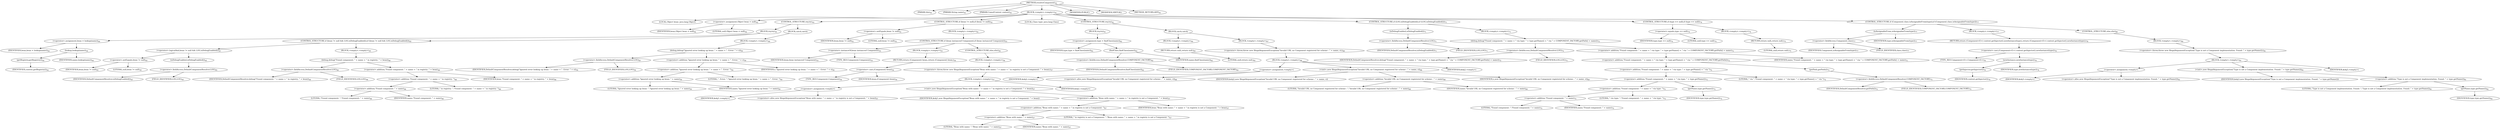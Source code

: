 digraph "resolveComponent" {  
"25" [label = <(METHOD,resolveComponent)<SUB>41</SUB>> ]
"26" [label = <(PARAM,this)<SUB>41</SUB>> ]
"27" [label = <(PARAM,String name)<SUB>41</SUB>> ]
"28" [label = <(PARAM,CamelContext context)<SUB>41</SUB>> ]
"29" [label = <(BLOCK,&lt;empty&gt;,&lt;empty&gt;)<SUB>41</SUB>> ]
"30" [label = <(LOCAL,Object bean: java.lang.Object)> ]
"31" [label = <(&lt;operator&gt;.assignment,Object bean = null)<SUB>42</SUB>> ]
"32" [label = <(IDENTIFIER,bean,Object bean = null)<SUB>42</SUB>> ]
"33" [label = <(LITERAL,null,Object bean = null)<SUB>42</SUB>> ]
"34" [label = <(CONTROL_STRUCTURE,try,try)<SUB>43</SUB>> ]
"35" [label = <(BLOCK,try,try)<SUB>43</SUB>> ]
"36" [label = <(&lt;operator&gt;.assignment,bean = lookup(name))<SUB>44</SUB>> ]
"37" [label = <(IDENTIFIER,bean,bean = lookup(name))<SUB>44</SUB>> ]
"38" [label = <(lookup,lookup(name))<SUB>44</SUB>> ]
"39" [label = <(getRegistry,getRegistry())<SUB>44</SUB>> ]
"40" [label = <(IDENTIFIER,context,getRegistry())<SUB>44</SUB>> ]
"41" [label = <(IDENTIFIER,name,lookup(name))<SUB>44</SUB>> ]
"42" [label = <(CONTROL_STRUCTURE,if (bean != null &amp;&amp; LOG.isDebugEnabled()),if (bean != null &amp;&amp; LOG.isDebugEnabled()))<SUB>45</SUB>> ]
"43" [label = <(&lt;operator&gt;.logicalAnd,bean != null &amp;&amp; LOG.isDebugEnabled())<SUB>45</SUB>> ]
"44" [label = <(&lt;operator&gt;.notEquals,bean != null)<SUB>45</SUB>> ]
"45" [label = <(IDENTIFIER,bean,bean != null)<SUB>45</SUB>> ]
"46" [label = <(LITERAL,null,bean != null)<SUB>45</SUB>> ]
"47" [label = <(isDebugEnabled,isDebugEnabled())<SUB>45</SUB>> ]
"48" [label = <(&lt;operator&gt;.fieldAccess,DefaultComponentResolver.LOG)<SUB>45</SUB>> ]
"49" [label = <(IDENTIFIER,DefaultComponentResolver,isDebugEnabled())<SUB>45</SUB>> ]
"50" [label = <(FIELD_IDENTIFIER,LOG,LOG)<SUB>45</SUB>> ]
"51" [label = <(BLOCK,&lt;empty&gt;,&lt;empty&gt;)<SUB>45</SUB>> ]
"52" [label = <(debug,debug(&quot;Found component: &quot; + name + &quot; in registry: &quot; + bean))<SUB>46</SUB>> ]
"53" [label = <(&lt;operator&gt;.fieldAccess,DefaultComponentResolver.LOG)<SUB>46</SUB>> ]
"54" [label = <(IDENTIFIER,DefaultComponentResolver,debug(&quot;Found component: &quot; + name + &quot; in registry: &quot; + bean))<SUB>46</SUB>> ]
"55" [label = <(FIELD_IDENTIFIER,LOG,LOG)<SUB>46</SUB>> ]
"56" [label = <(&lt;operator&gt;.addition,&quot;Found component: &quot; + name + &quot; in registry: &quot; + bean)<SUB>46</SUB>> ]
"57" [label = <(&lt;operator&gt;.addition,&quot;Found component: &quot; + name + &quot; in registry: &quot;)<SUB>46</SUB>> ]
"58" [label = <(&lt;operator&gt;.addition,&quot;Found component: &quot; + name)<SUB>46</SUB>> ]
"59" [label = <(LITERAL,&quot;Found component: &quot;,&quot;Found component: &quot; + name)<SUB>46</SUB>> ]
"60" [label = <(IDENTIFIER,name,&quot;Found component: &quot; + name)<SUB>46</SUB>> ]
"61" [label = <(LITERAL,&quot; in registry: &quot;,&quot;Found component: &quot; + name + &quot; in registry: &quot;)<SUB>46</SUB>> ]
"62" [label = <(IDENTIFIER,bean,&quot;Found component: &quot; + name + &quot; in registry: &quot; + bean)<SUB>46</SUB>> ]
"63" [label = <(BLOCK,catch,catch)> ]
"64" [label = <(BLOCK,&lt;empty&gt;,&lt;empty&gt;)<SUB>49</SUB>> ]
"65" [label = <(debug,debug(&quot;Ignored error looking up bean: &quot; + name + &quot;. Error: &quot; + e))<SUB>50</SUB>> ]
"66" [label = <(&lt;operator&gt;.fieldAccess,DefaultComponentResolver.LOG)<SUB>50</SUB>> ]
"67" [label = <(IDENTIFIER,DefaultComponentResolver,debug(&quot;Ignored error looking up bean: &quot; + name + &quot;. Error: &quot; + e))<SUB>50</SUB>> ]
"68" [label = <(FIELD_IDENTIFIER,LOG,LOG)<SUB>50</SUB>> ]
"69" [label = <(&lt;operator&gt;.addition,&quot;Ignored error looking up bean: &quot; + name + &quot;. Error: &quot; + e)<SUB>50</SUB>> ]
"70" [label = <(&lt;operator&gt;.addition,&quot;Ignored error looking up bean: &quot; + name + &quot;. Error: &quot;)<SUB>50</SUB>> ]
"71" [label = <(&lt;operator&gt;.addition,&quot;Ignored error looking up bean: &quot; + name)<SUB>50</SUB>> ]
"72" [label = <(LITERAL,&quot;Ignored error looking up bean: &quot;,&quot;Ignored error looking up bean: &quot; + name)<SUB>50</SUB>> ]
"73" [label = <(IDENTIFIER,name,&quot;Ignored error looking up bean: &quot; + name)<SUB>50</SUB>> ]
"74" [label = <(LITERAL,&quot;. Error: &quot;,&quot;Ignored error looking up bean: &quot; + name + &quot;. Error: &quot;)<SUB>50</SUB>> ]
"75" [label = <(IDENTIFIER,e,&quot;Ignored error looking up bean: &quot; + name + &quot;. Error: &quot; + e)<SUB>50</SUB>> ]
"76" [label = <(CONTROL_STRUCTURE,if (bean != null),if (bean != null))<SUB>52</SUB>> ]
"77" [label = <(&lt;operator&gt;.notEquals,bean != null)<SUB>52</SUB>> ]
"78" [label = <(IDENTIFIER,bean,bean != null)<SUB>52</SUB>> ]
"79" [label = <(LITERAL,null,bean != null)<SUB>52</SUB>> ]
"80" [label = <(BLOCK,&lt;empty&gt;,&lt;empty&gt;)<SUB>52</SUB>> ]
"81" [label = <(CONTROL_STRUCTURE,if (bean instanceof Component),if (bean instanceof Component))<SUB>53</SUB>> ]
"82" [label = <(&lt;operator&gt;.instanceOf,bean instanceof Component)<SUB>53</SUB>> ]
"83" [label = <(IDENTIFIER,bean,bean instanceof Component)<SUB>53</SUB>> ]
"84" [label = <(TYPE_REF,Component,Component)<SUB>53</SUB>> ]
"85" [label = <(BLOCK,&lt;empty&gt;,&lt;empty&gt;)<SUB>53</SUB>> ]
"86" [label = <(RETURN,return (Component) bean;,return (Component) bean;)<SUB>54</SUB>> ]
"87" [label = <(&lt;operator&gt;.cast,(Component) bean)<SUB>54</SUB>> ]
"88" [label = <(TYPE_REF,Component,Component)<SUB>54</SUB>> ]
"89" [label = <(IDENTIFIER,bean,(Component) bean)<SUB>54</SUB>> ]
"90" [label = <(CONTROL_STRUCTURE,else,else)<SUB>56</SUB>> ]
"91" [label = <(BLOCK,&lt;empty&gt;,&lt;empty&gt;)<SUB>56</SUB>> ]
"92" [label = <(&lt;operator&gt;.throw,throw new IllegalArgumentException(&quot;Bean with name: &quot; + name + &quot; in registry is not a Component: &quot; + bean);)<SUB>57</SUB>> ]
"93" [label = <(BLOCK,&lt;empty&gt;,&lt;empty&gt;)<SUB>57</SUB>> ]
"94" [label = <(&lt;operator&gt;.assignment,&lt;empty&gt;)> ]
"95" [label = <(IDENTIFIER,$obj1,&lt;empty&gt;)> ]
"96" [label = <(&lt;operator&gt;.alloc,new IllegalArgumentException(&quot;Bean with name: &quot; + name + &quot; in registry is not a Component: &quot; + bean))<SUB>57</SUB>> ]
"97" [label = <(&lt;init&gt;,new IllegalArgumentException(&quot;Bean with name: &quot; + name + &quot; in registry is not a Component: &quot; + bean))<SUB>57</SUB>> ]
"98" [label = <(IDENTIFIER,$obj1,new IllegalArgumentException(&quot;Bean with name: &quot; + name + &quot; in registry is not a Component: &quot; + bean))> ]
"99" [label = <(&lt;operator&gt;.addition,&quot;Bean with name: &quot; + name + &quot; in registry is not a Component: &quot; + bean)<SUB>57</SUB>> ]
"100" [label = <(&lt;operator&gt;.addition,&quot;Bean with name: &quot; + name + &quot; in registry is not a Component: &quot;)<SUB>57</SUB>> ]
"101" [label = <(&lt;operator&gt;.addition,&quot;Bean with name: &quot; + name)<SUB>57</SUB>> ]
"102" [label = <(LITERAL,&quot;Bean with name: &quot;,&quot;Bean with name: &quot; + name)<SUB>57</SUB>> ]
"103" [label = <(IDENTIFIER,name,&quot;Bean with name: &quot; + name)<SUB>57</SUB>> ]
"104" [label = <(LITERAL,&quot; in registry is not a Component: &quot;,&quot;Bean with name: &quot; + name + &quot; in registry is not a Component: &quot;)<SUB>57</SUB>> ]
"105" [label = <(IDENTIFIER,bean,&quot;Bean with name: &quot; + name + &quot; in registry is not a Component: &quot; + bean)<SUB>57</SUB>> ]
"106" [label = <(IDENTIFIER,$obj1,&lt;empty&gt;)> ]
"107" [label = <(LOCAL,Class type: java.lang.Class)> ]
"108" [label = <(CONTROL_STRUCTURE,try,try)<SUB>61</SUB>> ]
"109" [label = <(BLOCK,try,try)<SUB>61</SUB>> ]
"110" [label = <(&lt;operator&gt;.assignment,type = findClass(name))<SUB>62</SUB>> ]
"111" [label = <(IDENTIFIER,type,type = findClass(name))<SUB>62</SUB>> ]
"112" [label = <(findClass,findClass(name))<SUB>62</SUB>> ]
"113" [label = <(&lt;operator&gt;.fieldAccess,DefaultComponentResolver.COMPONENT_FACTORY)<SUB>62</SUB>> ]
"114" [label = <(IDENTIFIER,DefaultComponentResolver,findClass(name))<SUB>62</SUB>> ]
"115" [label = <(FIELD_IDENTIFIER,COMPONENT_FACTORY,COMPONENT_FACTORY)<SUB>62</SUB>> ]
"116" [label = <(IDENTIFIER,name,findClass(name))<SUB>62</SUB>> ]
"117" [label = <(BLOCK,catch,catch)> ]
"118" [label = <(BLOCK,&lt;empty&gt;,&lt;empty&gt;)<SUB>64</SUB>> ]
"119" [label = <(RETURN,return null;,return null;)<SUB>65</SUB>> ]
"120" [label = <(LITERAL,null,return null;)<SUB>65</SUB>> ]
"121" [label = <(BLOCK,&lt;empty&gt;,&lt;empty&gt;)<SUB>67</SUB>> ]
"122" [label = <(&lt;operator&gt;.throw,throw new IllegalArgumentException(&quot;Invalid URI, no Component registered for scheme : &quot; + name, e);)<SUB>68</SUB>> ]
"123" [label = <(BLOCK,&lt;empty&gt;,&lt;empty&gt;)<SUB>68</SUB>> ]
"124" [label = <(&lt;operator&gt;.assignment,&lt;empty&gt;)> ]
"125" [label = <(IDENTIFIER,$obj2,&lt;empty&gt;)> ]
"126" [label = <(&lt;operator&gt;.alloc,new IllegalArgumentException(&quot;Invalid URI, no Component registered for scheme : &quot; + name, e))<SUB>68</SUB>> ]
"127" [label = <(&lt;init&gt;,new IllegalArgumentException(&quot;Invalid URI, no Component registered for scheme : &quot; + name, e))<SUB>68</SUB>> ]
"128" [label = <(IDENTIFIER,$obj2,new IllegalArgumentException(&quot;Invalid URI, no Component registered for scheme : &quot; + name, e))> ]
"129" [label = <(&lt;operator&gt;.addition,&quot;Invalid URI, no Component registered for scheme : &quot; + name)<SUB>68</SUB>> ]
"130" [label = <(LITERAL,&quot;Invalid URI, no Component registered for scheme : &quot;,&quot;Invalid URI, no Component registered for scheme : &quot; + name)<SUB>68</SUB>> ]
"131" [label = <(IDENTIFIER,name,&quot;Invalid URI, no Component registered for scheme : &quot; + name)<SUB>69</SUB>> ]
"132" [label = <(IDENTIFIER,e,new IllegalArgumentException(&quot;Invalid URI, no Component registered for scheme : &quot; + name, e))<SUB>69</SUB>> ]
"133" [label = <(IDENTIFIER,$obj2,&lt;empty&gt;)> ]
"134" [label = <(CONTROL_STRUCTURE,if (LOG.isDebugEnabled()),if (LOG.isDebugEnabled()))<SUB>71</SUB>> ]
"135" [label = <(isDebugEnabled,isDebugEnabled())<SUB>71</SUB>> ]
"136" [label = <(&lt;operator&gt;.fieldAccess,DefaultComponentResolver.LOG)<SUB>71</SUB>> ]
"137" [label = <(IDENTIFIER,DefaultComponentResolver,isDebugEnabled())<SUB>71</SUB>> ]
"138" [label = <(FIELD_IDENTIFIER,LOG,LOG)<SUB>71</SUB>> ]
"139" [label = <(BLOCK,&lt;empty&gt;,&lt;empty&gt;)<SUB>71</SUB>> ]
"140" [label = <(debug,debug(&quot;Found component: &quot; + name + &quot; via type: &quot; + type.getName() + &quot; via &quot; + COMPONENT_FACTORY.getPath() + name))<SUB>72</SUB>> ]
"141" [label = <(&lt;operator&gt;.fieldAccess,DefaultComponentResolver.LOG)<SUB>72</SUB>> ]
"142" [label = <(IDENTIFIER,DefaultComponentResolver,debug(&quot;Found component: &quot; + name + &quot; via type: &quot; + type.getName() + &quot; via &quot; + COMPONENT_FACTORY.getPath() + name))<SUB>72</SUB>> ]
"143" [label = <(FIELD_IDENTIFIER,LOG,LOG)<SUB>72</SUB>> ]
"144" [label = <(&lt;operator&gt;.addition,&quot;Found component: &quot; + name + &quot; via type: &quot; + type.getName() + &quot; via &quot; + COMPONENT_FACTORY.getPath() + name)<SUB>72</SUB>> ]
"145" [label = <(&lt;operator&gt;.addition,&quot;Found component: &quot; + name + &quot; via type: &quot; + type.getName() + &quot; via &quot; + COMPONENT_FACTORY.getPath())<SUB>72</SUB>> ]
"146" [label = <(&lt;operator&gt;.addition,&quot;Found component: &quot; + name + &quot; via type: &quot; + type.getName() + &quot; via &quot;)<SUB>72</SUB>> ]
"147" [label = <(&lt;operator&gt;.addition,&quot;Found component: &quot; + name + &quot; via type: &quot; + type.getName())<SUB>72</SUB>> ]
"148" [label = <(&lt;operator&gt;.addition,&quot;Found component: &quot; + name + &quot; via type: &quot;)<SUB>72</SUB>> ]
"149" [label = <(&lt;operator&gt;.addition,&quot;Found component: &quot; + name)<SUB>72</SUB>> ]
"150" [label = <(LITERAL,&quot;Found component: &quot;,&quot;Found component: &quot; + name)<SUB>72</SUB>> ]
"151" [label = <(IDENTIFIER,name,&quot;Found component: &quot; + name)<SUB>72</SUB>> ]
"152" [label = <(LITERAL,&quot; via type: &quot;,&quot;Found component: &quot; + name + &quot; via type: &quot;)<SUB>72</SUB>> ]
"153" [label = <(getName,type.getName())<SUB>72</SUB>> ]
"154" [label = <(IDENTIFIER,type,type.getName())<SUB>72</SUB>> ]
"155" [label = <(LITERAL,&quot; via &quot;,&quot;Found component: &quot; + name + &quot; via type: &quot; + type.getName() + &quot; via &quot;)<SUB>72</SUB>> ]
"156" [label = <(getPath,getPath())<SUB>72</SUB>> ]
"157" [label = <(&lt;operator&gt;.fieldAccess,DefaultComponentResolver.COMPONENT_FACTORY)<SUB>72</SUB>> ]
"158" [label = <(IDENTIFIER,DefaultComponentResolver,getPath())<SUB>72</SUB>> ]
"159" [label = <(FIELD_IDENTIFIER,COMPONENT_FACTORY,COMPONENT_FACTORY)<SUB>72</SUB>> ]
"160" [label = <(IDENTIFIER,name,&quot;Found component: &quot; + name + &quot; via type: &quot; + type.getName() + &quot; via &quot; + COMPONENT_FACTORY.getPath() + name)<SUB>72</SUB>> ]
"161" [label = <(CONTROL_STRUCTURE,if (type == null),if (type == null))<SUB>74</SUB>> ]
"162" [label = <(&lt;operator&gt;.equals,type == null)<SUB>74</SUB>> ]
"163" [label = <(IDENTIFIER,type,type == null)<SUB>74</SUB>> ]
"164" [label = <(LITERAL,null,type == null)<SUB>74</SUB>> ]
"165" [label = <(BLOCK,&lt;empty&gt;,&lt;empty&gt;)<SUB>74</SUB>> ]
"166" [label = <(RETURN,return null;,return null;)<SUB>75</SUB>> ]
"167" [label = <(LITERAL,null,return null;)<SUB>75</SUB>> ]
"168" [label = <(CONTROL_STRUCTURE,if (Component.class.isAssignableFrom(type)),if (Component.class.isAssignableFrom(type)))<SUB>77</SUB>> ]
"169" [label = <(isAssignableFrom,isAssignableFrom(type))<SUB>77</SUB>> ]
"170" [label = <(&lt;operator&gt;.fieldAccess,Component.class)<SUB>77</SUB>> ]
"171" [label = <(IDENTIFIER,Component,isAssignableFrom(type))<SUB>77</SUB>> ]
"172" [label = <(FIELD_IDENTIFIER,class,class)<SUB>77</SUB>> ]
"173" [label = <(IDENTIFIER,type,isAssignableFrom(type))<SUB>77</SUB>> ]
"174" [label = <(BLOCK,&lt;empty&gt;,&lt;empty&gt;)<SUB>77</SUB>> ]
"175" [label = <(RETURN,return (Component&lt;E&gt;) context.getInjector().newInstance(type);,return (Component&lt;E&gt;) context.getInjector().newInstance(type);)<SUB>78</SUB>> ]
"176" [label = <(&lt;operator&gt;.cast,(Component&lt;E&gt;) context.getInjector().newInstance(type))<SUB>78</SUB>> ]
"177" [label = <(TYPE_REF,Component&lt;E&gt;,Component&lt;E&gt;)<SUB>78</SUB>> ]
"178" [label = <(newInstance,newInstance(type))<SUB>78</SUB>> ]
"179" [label = <(getInjector,getInjector())<SUB>78</SUB>> ]
"180" [label = <(IDENTIFIER,context,getInjector())<SUB>78</SUB>> ]
"181" [label = <(IDENTIFIER,type,newInstance(type))<SUB>78</SUB>> ]
"182" [label = <(CONTROL_STRUCTURE,else,else)<SUB>80</SUB>> ]
"183" [label = <(BLOCK,&lt;empty&gt;,&lt;empty&gt;)<SUB>80</SUB>> ]
"184" [label = <(&lt;operator&gt;.throw,throw new IllegalArgumentException(&quot;Type is not a Component implementation. Found: &quot; + type.getName());)<SUB>81</SUB>> ]
"185" [label = <(BLOCK,&lt;empty&gt;,&lt;empty&gt;)<SUB>81</SUB>> ]
"186" [label = <(&lt;operator&gt;.assignment,&lt;empty&gt;)> ]
"187" [label = <(IDENTIFIER,$obj3,&lt;empty&gt;)> ]
"188" [label = <(&lt;operator&gt;.alloc,new IllegalArgumentException(&quot;Type is not a Component implementation. Found: &quot; + type.getName()))<SUB>81</SUB>> ]
"189" [label = <(&lt;init&gt;,new IllegalArgumentException(&quot;Type is not a Component implementation. Found: &quot; + type.getName()))<SUB>81</SUB>> ]
"190" [label = <(IDENTIFIER,$obj3,new IllegalArgumentException(&quot;Type is not a Component implementation. Found: &quot; + type.getName()))> ]
"191" [label = <(&lt;operator&gt;.addition,&quot;Type is not a Component implementation. Found: &quot; + type.getName())<SUB>81</SUB>> ]
"192" [label = <(LITERAL,&quot;Type is not a Component implementation. Found: &quot;,&quot;Type is not a Component implementation. Found: &quot; + type.getName())<SUB>81</SUB>> ]
"193" [label = <(getName,type.getName())<SUB>82</SUB>> ]
"194" [label = <(IDENTIFIER,type,type.getName())<SUB>82</SUB>> ]
"195" [label = <(IDENTIFIER,$obj3,&lt;empty&gt;)> ]
"196" [label = <(MODIFIER,PUBLIC)> ]
"197" [label = <(MODIFIER,VIRTUAL)> ]
"198" [label = <(METHOD_RETURN,ANY)<SUB>41</SUB>> ]
  "25" -> "26" 
  "25" -> "27" 
  "25" -> "28" 
  "25" -> "29" 
  "25" -> "196" 
  "25" -> "197" 
  "25" -> "198" 
  "29" -> "30" 
  "29" -> "31" 
  "29" -> "34" 
  "29" -> "76" 
  "29" -> "107" 
  "29" -> "108" 
  "29" -> "134" 
  "29" -> "161" 
  "29" -> "168" 
  "31" -> "32" 
  "31" -> "33" 
  "34" -> "35" 
  "34" -> "63" 
  "35" -> "36" 
  "35" -> "42" 
  "36" -> "37" 
  "36" -> "38" 
  "38" -> "39" 
  "38" -> "41" 
  "39" -> "40" 
  "42" -> "43" 
  "42" -> "51" 
  "43" -> "44" 
  "43" -> "47" 
  "44" -> "45" 
  "44" -> "46" 
  "47" -> "48" 
  "48" -> "49" 
  "48" -> "50" 
  "51" -> "52" 
  "52" -> "53" 
  "52" -> "56" 
  "53" -> "54" 
  "53" -> "55" 
  "56" -> "57" 
  "56" -> "62" 
  "57" -> "58" 
  "57" -> "61" 
  "58" -> "59" 
  "58" -> "60" 
  "63" -> "64" 
  "64" -> "65" 
  "65" -> "66" 
  "65" -> "69" 
  "66" -> "67" 
  "66" -> "68" 
  "69" -> "70" 
  "69" -> "75" 
  "70" -> "71" 
  "70" -> "74" 
  "71" -> "72" 
  "71" -> "73" 
  "76" -> "77" 
  "76" -> "80" 
  "77" -> "78" 
  "77" -> "79" 
  "80" -> "81" 
  "81" -> "82" 
  "81" -> "85" 
  "81" -> "90" 
  "82" -> "83" 
  "82" -> "84" 
  "85" -> "86" 
  "86" -> "87" 
  "87" -> "88" 
  "87" -> "89" 
  "90" -> "91" 
  "91" -> "92" 
  "92" -> "93" 
  "93" -> "94" 
  "93" -> "97" 
  "93" -> "106" 
  "94" -> "95" 
  "94" -> "96" 
  "97" -> "98" 
  "97" -> "99" 
  "99" -> "100" 
  "99" -> "105" 
  "100" -> "101" 
  "100" -> "104" 
  "101" -> "102" 
  "101" -> "103" 
  "108" -> "109" 
  "108" -> "117" 
  "109" -> "110" 
  "110" -> "111" 
  "110" -> "112" 
  "112" -> "113" 
  "112" -> "116" 
  "113" -> "114" 
  "113" -> "115" 
  "117" -> "118" 
  "117" -> "121" 
  "118" -> "119" 
  "119" -> "120" 
  "121" -> "122" 
  "122" -> "123" 
  "123" -> "124" 
  "123" -> "127" 
  "123" -> "133" 
  "124" -> "125" 
  "124" -> "126" 
  "127" -> "128" 
  "127" -> "129" 
  "127" -> "132" 
  "129" -> "130" 
  "129" -> "131" 
  "134" -> "135" 
  "134" -> "139" 
  "135" -> "136" 
  "136" -> "137" 
  "136" -> "138" 
  "139" -> "140" 
  "140" -> "141" 
  "140" -> "144" 
  "141" -> "142" 
  "141" -> "143" 
  "144" -> "145" 
  "144" -> "160" 
  "145" -> "146" 
  "145" -> "156" 
  "146" -> "147" 
  "146" -> "155" 
  "147" -> "148" 
  "147" -> "153" 
  "148" -> "149" 
  "148" -> "152" 
  "149" -> "150" 
  "149" -> "151" 
  "153" -> "154" 
  "156" -> "157" 
  "157" -> "158" 
  "157" -> "159" 
  "161" -> "162" 
  "161" -> "165" 
  "162" -> "163" 
  "162" -> "164" 
  "165" -> "166" 
  "166" -> "167" 
  "168" -> "169" 
  "168" -> "174" 
  "168" -> "182" 
  "169" -> "170" 
  "169" -> "173" 
  "170" -> "171" 
  "170" -> "172" 
  "174" -> "175" 
  "175" -> "176" 
  "176" -> "177" 
  "176" -> "178" 
  "178" -> "179" 
  "178" -> "181" 
  "179" -> "180" 
  "182" -> "183" 
  "183" -> "184" 
  "184" -> "185" 
  "185" -> "186" 
  "185" -> "189" 
  "185" -> "195" 
  "186" -> "187" 
  "186" -> "188" 
  "189" -> "190" 
  "189" -> "191" 
  "191" -> "192" 
  "191" -> "193" 
  "193" -> "194" 
}
